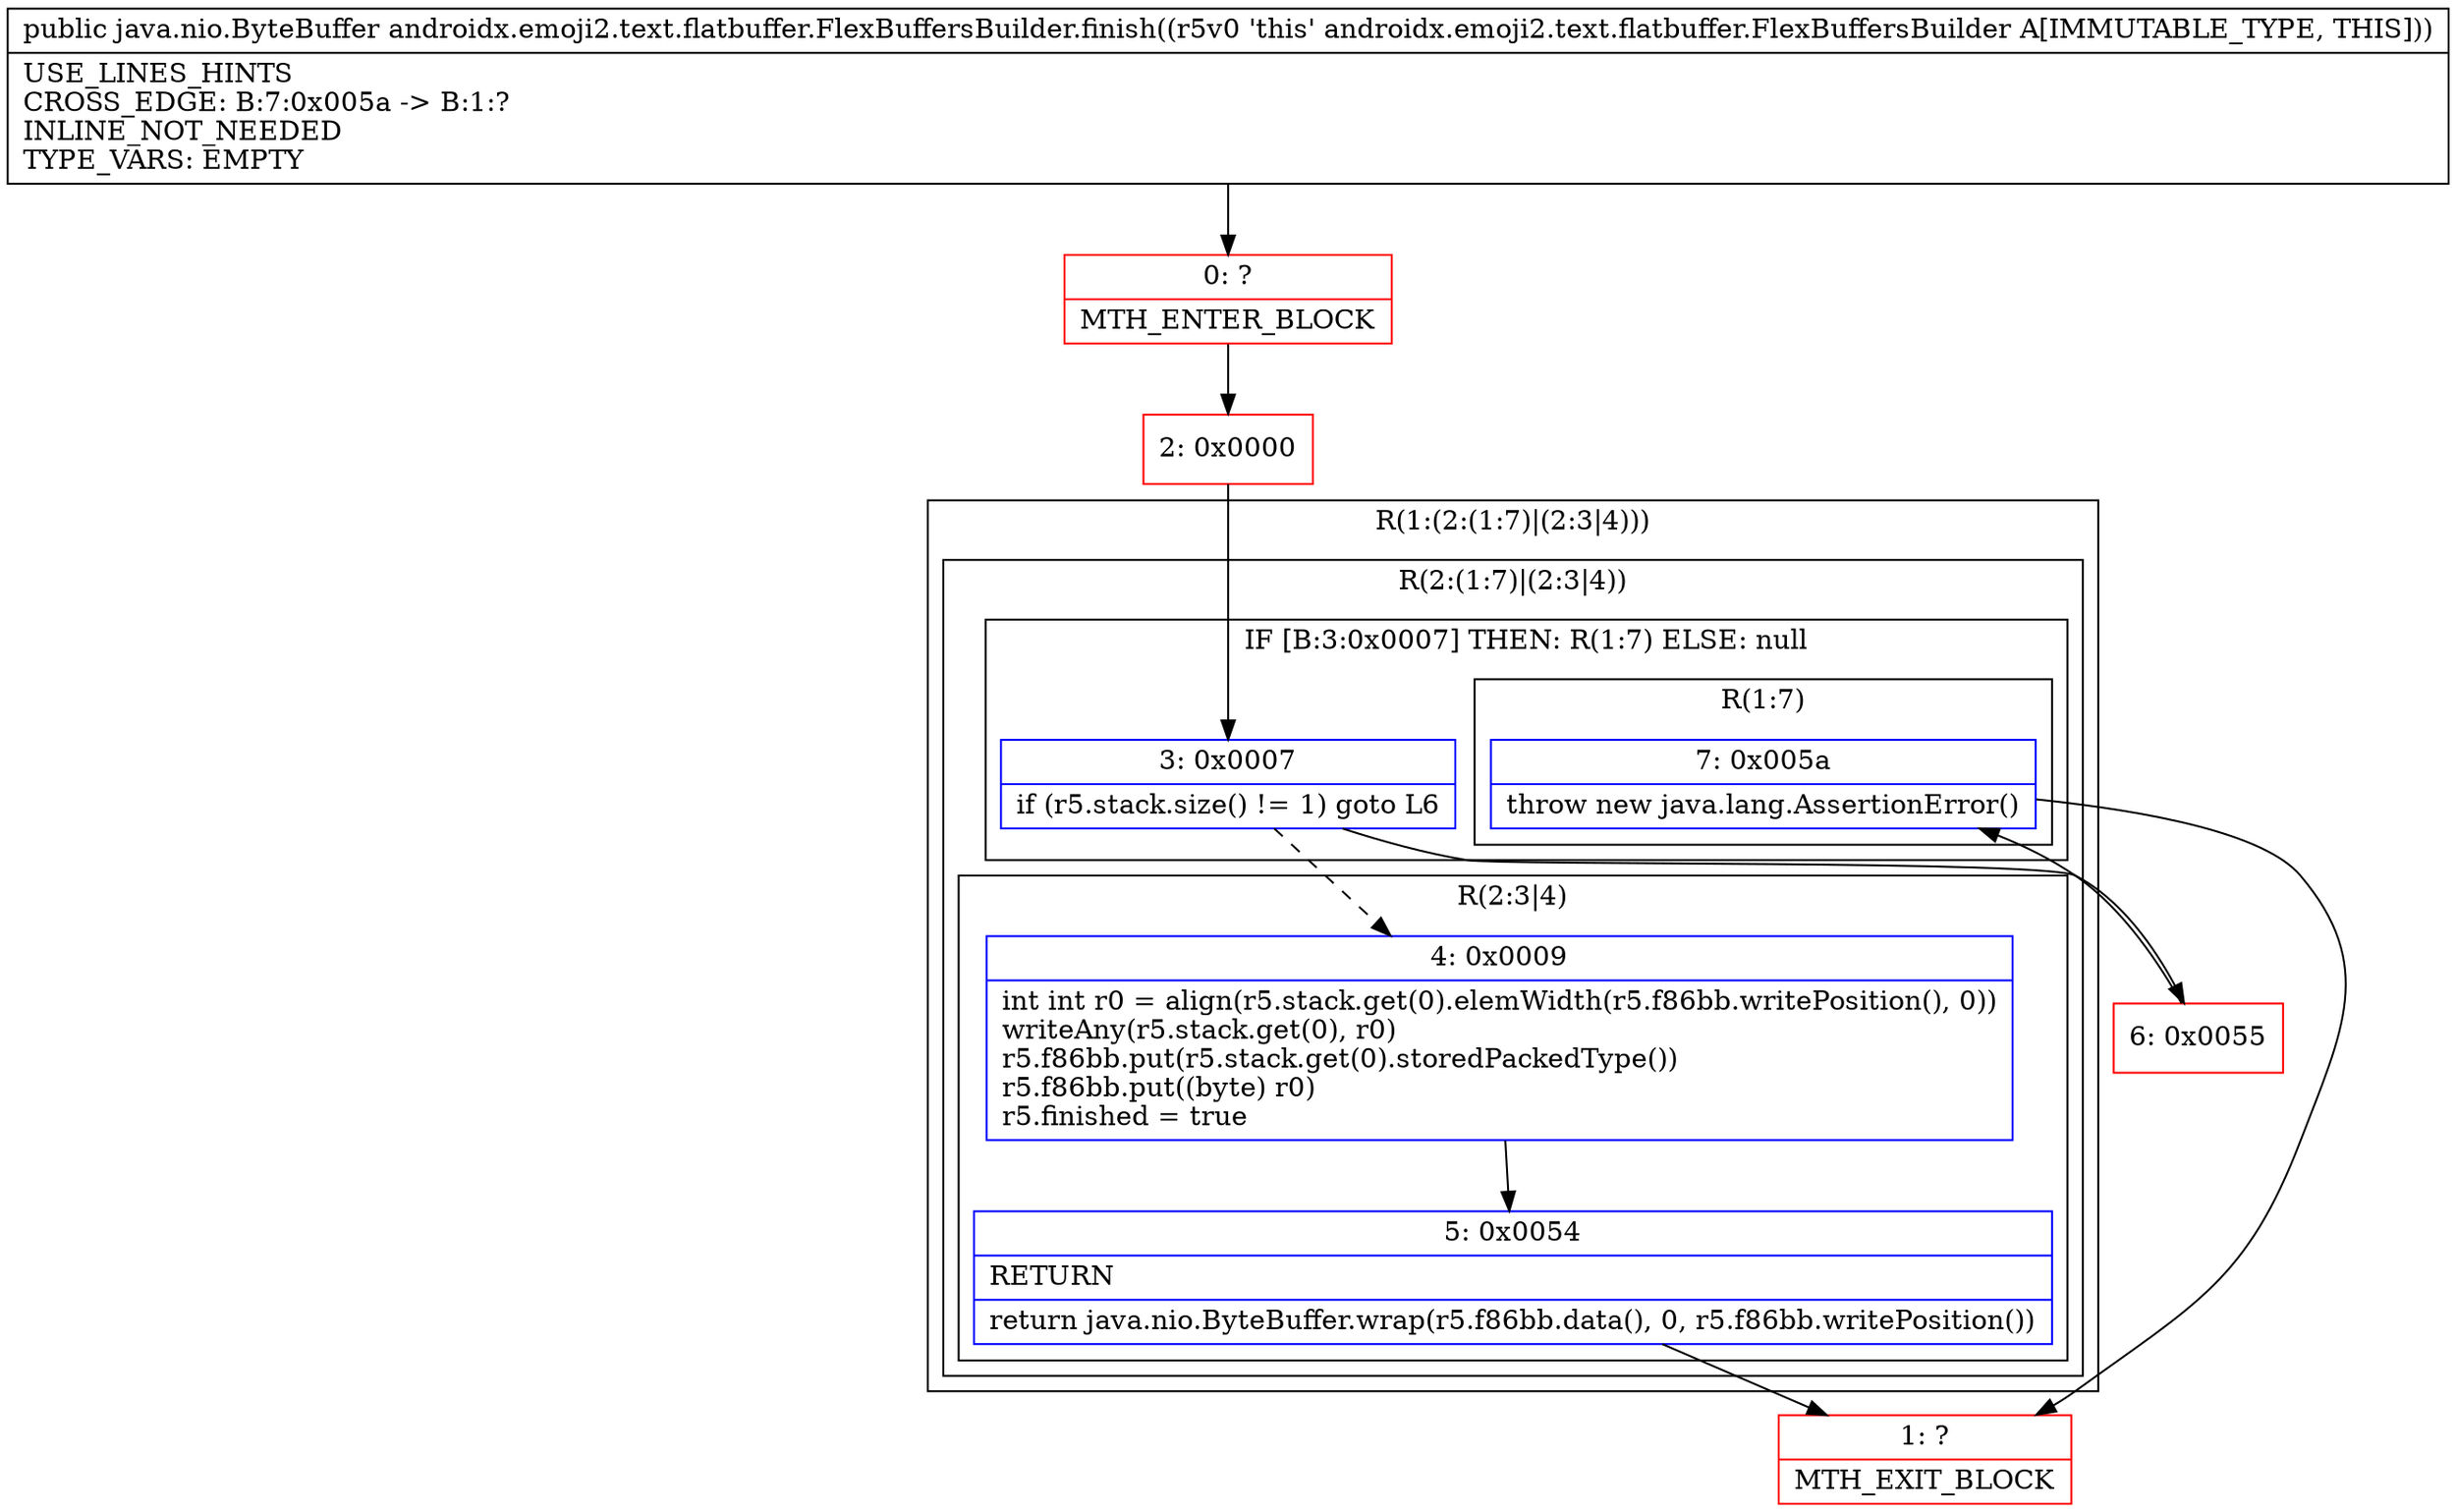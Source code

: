 digraph "CFG forandroidx.emoji2.text.flatbuffer.FlexBuffersBuilder.finish()Ljava\/nio\/ByteBuffer;" {
subgraph cluster_Region_1829619846 {
label = "R(1:(2:(1:7)|(2:3|4)))";
node [shape=record,color=blue];
subgraph cluster_Region_429801371 {
label = "R(2:(1:7)|(2:3|4))";
node [shape=record,color=blue];
subgraph cluster_IfRegion_581464306 {
label = "IF [B:3:0x0007] THEN: R(1:7) ELSE: null";
node [shape=record,color=blue];
Node_3 [shape=record,label="{3\:\ 0x0007|if (r5.stack.size() != 1) goto L6\l}"];
subgraph cluster_Region_1666859605 {
label = "R(1:7)";
node [shape=record,color=blue];
Node_7 [shape=record,label="{7\:\ 0x005a|throw new java.lang.AssertionError()\l}"];
}
}
subgraph cluster_Region_716347142 {
label = "R(2:3|4)";
node [shape=record,color=blue];
Node_4 [shape=record,label="{4\:\ 0x0009|int int r0 = align(r5.stack.get(0).elemWidth(r5.f86bb.writePosition(), 0))\lwriteAny(r5.stack.get(0), r0)\lr5.f86bb.put(r5.stack.get(0).storedPackedType())\lr5.f86bb.put((byte) r0)\lr5.finished = true\l}"];
Node_5 [shape=record,label="{5\:\ 0x0054|RETURN\l|return java.nio.ByteBuffer.wrap(r5.f86bb.data(), 0, r5.f86bb.writePosition())\l}"];
}
}
}
Node_0 [shape=record,color=red,label="{0\:\ ?|MTH_ENTER_BLOCK\l}"];
Node_2 [shape=record,color=red,label="{2\:\ 0x0000}"];
Node_1 [shape=record,color=red,label="{1\:\ ?|MTH_EXIT_BLOCK\l}"];
Node_6 [shape=record,color=red,label="{6\:\ 0x0055}"];
MethodNode[shape=record,label="{public java.nio.ByteBuffer androidx.emoji2.text.flatbuffer.FlexBuffersBuilder.finish((r5v0 'this' androidx.emoji2.text.flatbuffer.FlexBuffersBuilder A[IMMUTABLE_TYPE, THIS]))  | USE_LINES_HINTS\lCROSS_EDGE: B:7:0x005a \-\> B:1:?\lINLINE_NOT_NEEDED\lTYPE_VARS: EMPTY\l}"];
MethodNode -> Node_0;Node_3 -> Node_4[style=dashed];
Node_3 -> Node_6;
Node_7 -> Node_1;
Node_4 -> Node_5;
Node_5 -> Node_1;
Node_0 -> Node_2;
Node_2 -> Node_3;
Node_6 -> Node_7;
}

